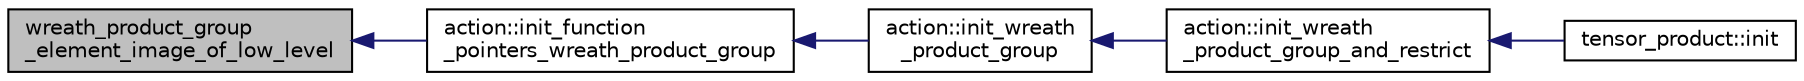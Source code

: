 digraph "wreath_product_group_element_image_of_low_level"
{
  edge [fontname="Helvetica",fontsize="10",labelfontname="Helvetica",labelfontsize="10"];
  node [fontname="Helvetica",fontsize="10",shape=record];
  rankdir="LR";
  Node9344 [label="wreath_product_group\l_element_image_of_low_level",height=0.2,width=0.4,color="black", fillcolor="grey75", style="filled", fontcolor="black"];
  Node9344 -> Node9345 [dir="back",color="midnightblue",fontsize="10",style="solid",fontname="Helvetica"];
  Node9345 [label="action::init_function\l_pointers_wreath_product_group",height=0.2,width=0.4,color="black", fillcolor="white", style="filled",URL="$d2/d86/classaction.html#a149d3bdc89556d74a4a20597f0cccdc0"];
  Node9345 -> Node9346 [dir="back",color="midnightblue",fontsize="10",style="solid",fontname="Helvetica"];
  Node9346 [label="action::init_wreath\l_product_group",height=0.2,width=0.4,color="black", fillcolor="white", style="filled",URL="$d2/d86/classaction.html#a29d8425b266eff98677406f084ee3f86"];
  Node9346 -> Node9347 [dir="back",color="midnightblue",fontsize="10",style="solid",fontname="Helvetica"];
  Node9347 [label="action::init_wreath\l_product_group_and_restrict",height=0.2,width=0.4,color="black", fillcolor="white", style="filled",URL="$d2/d86/classaction.html#a5ea78557093c987967e7b8162fabbf72"];
  Node9347 -> Node9348 [dir="back",color="midnightblue",fontsize="10",style="solid",fontname="Helvetica"];
  Node9348 [label="tensor_product::init",height=0.2,width=0.4,color="black", fillcolor="white", style="filled",URL="$dd/d3e/classtensor__product.html#a2a8ac905e80dd9bb7339c9506c3521d3"];
}
